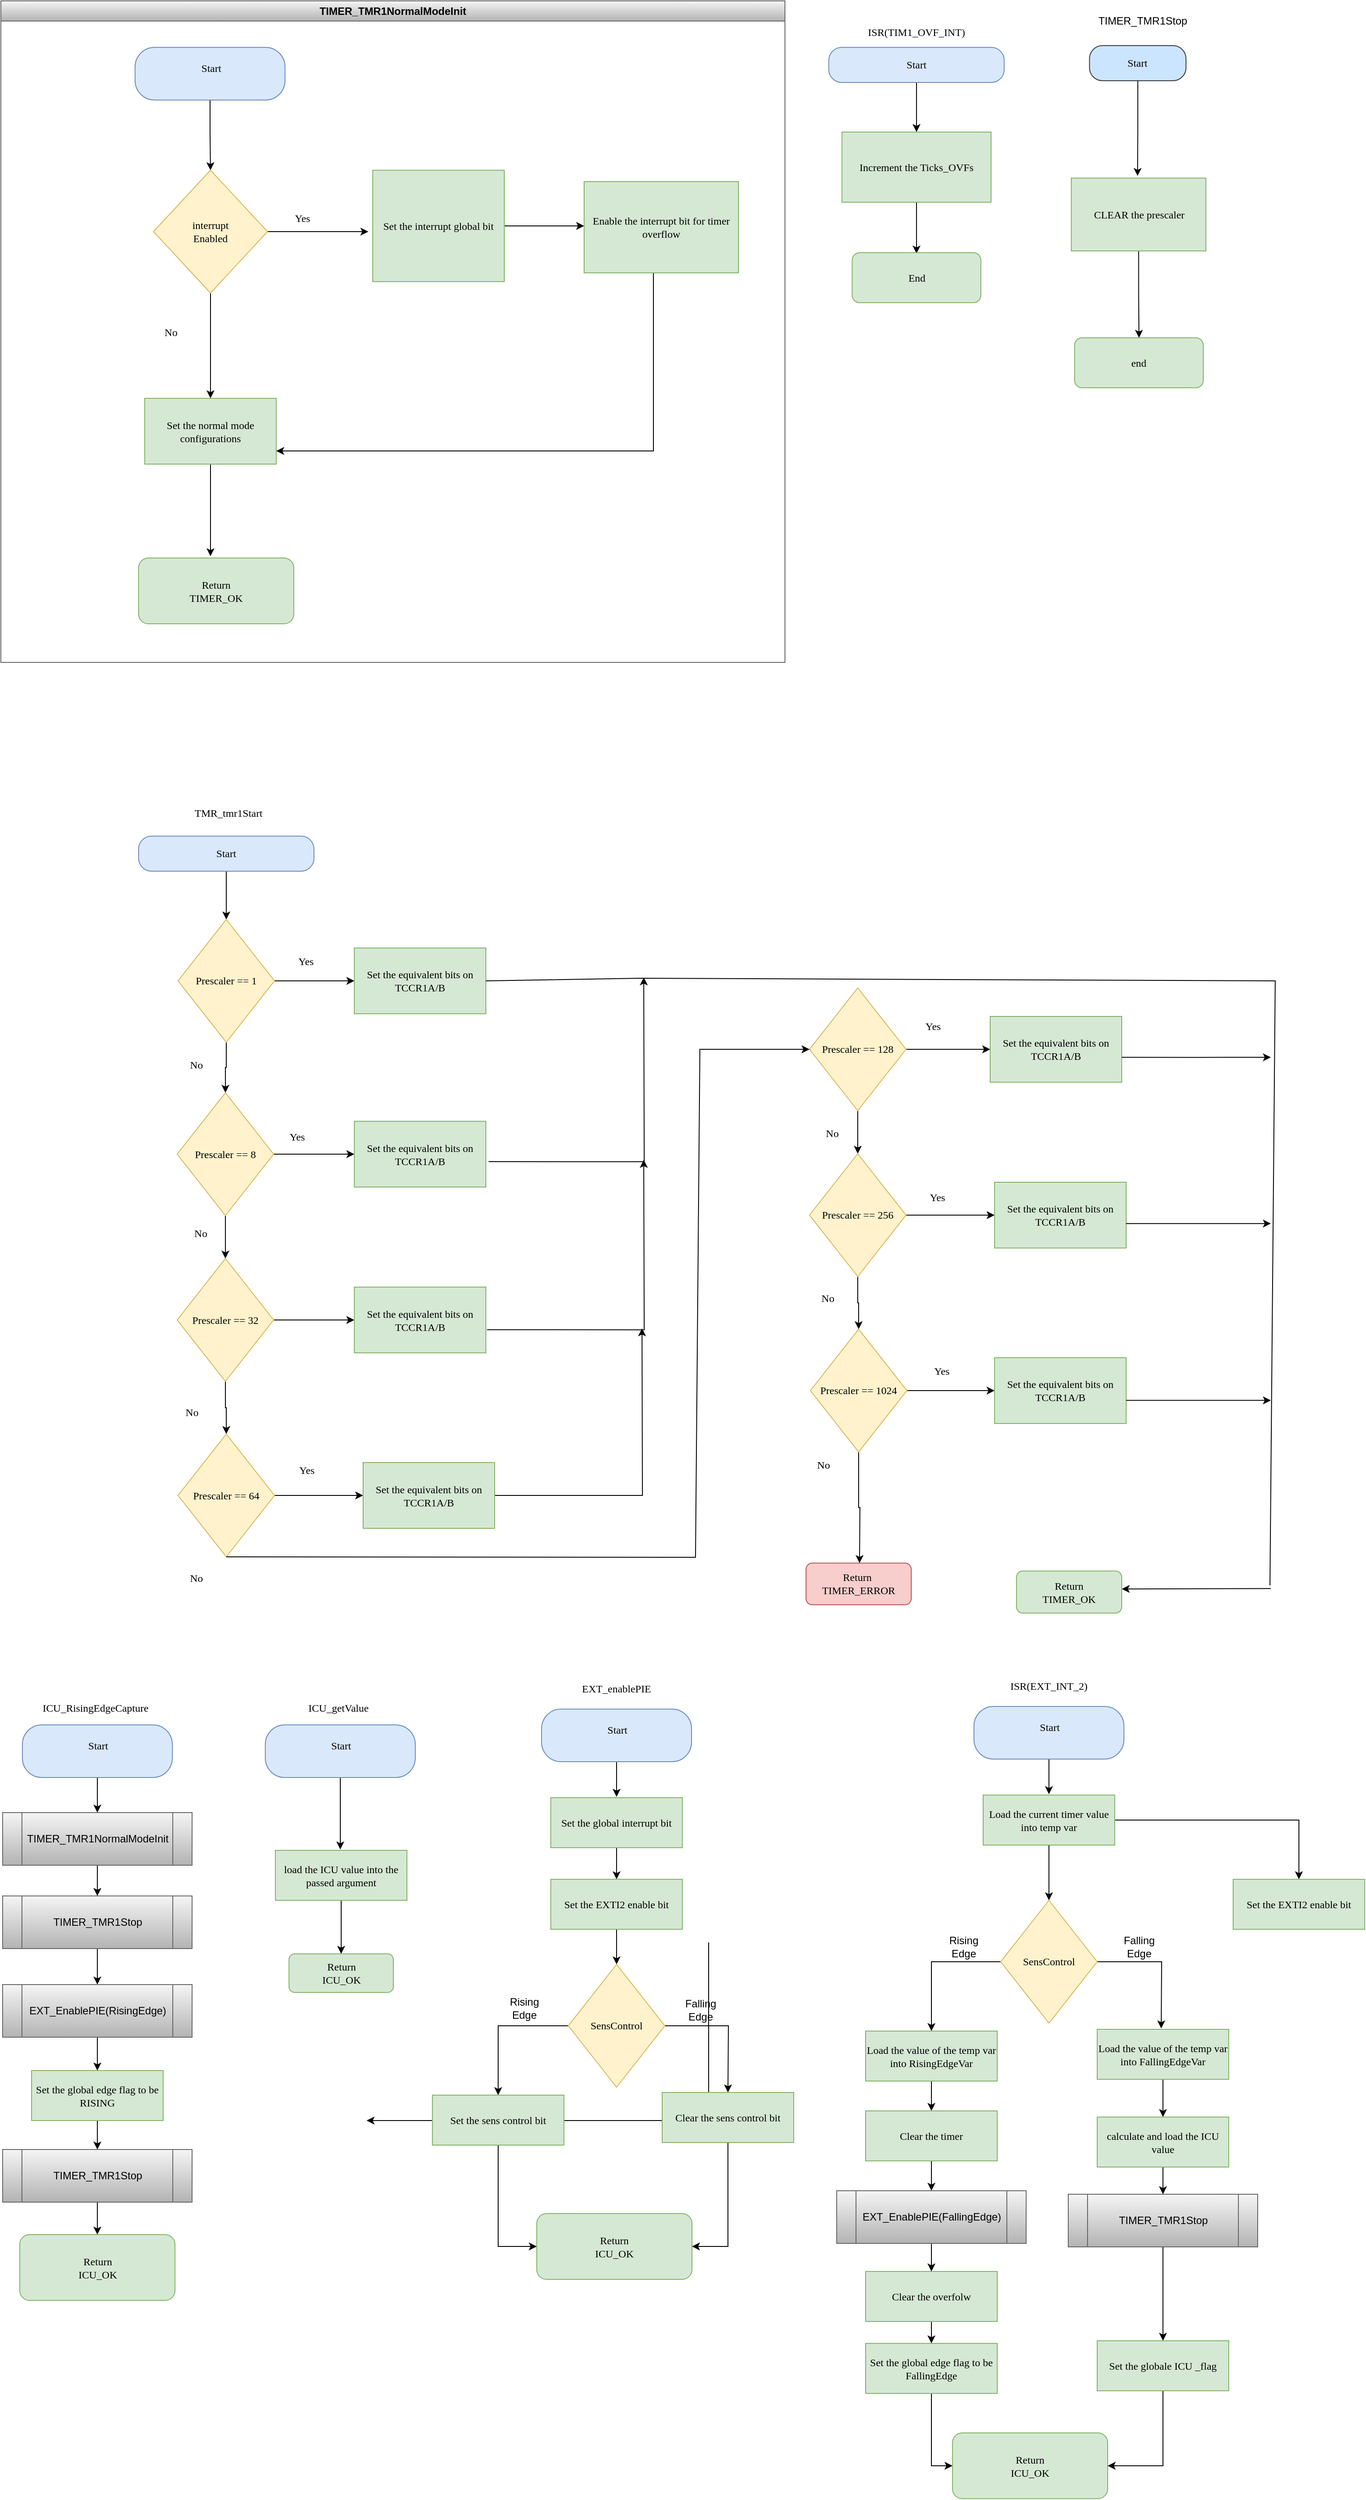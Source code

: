 <mxfile version="21.2.1" type="device">
  <diagram name="Page-1" id="GLb_gwshJ0_nP1No4DrY">
    <mxGraphModel dx="2643" dy="-4445" grid="0" gridSize="10" guides="1" tooltips="1" connect="1" arrows="1" fold="1" page="1" pageScale="1" pageWidth="850" pageHeight="1100" math="0" shadow="0">
      <root>
        <mxCell id="0" />
        <mxCell id="1" parent="0" />
        <mxCell id="yWv6oROBVAuWYho2UYFf-6" value="" style="edgeStyle=orthogonalEdgeStyle;rounded=0;orthogonalLoop=1;jettySize=auto;html=1;" edge="1" parent="1" source="yWv6oROBVAuWYho2UYFf-7" target="yWv6oROBVAuWYho2UYFf-10">
          <mxGeometry relative="1" as="geometry" />
        </mxCell>
        <mxCell id="yWv6oROBVAuWYho2UYFf-7" value="Start" style="rounded=1;whiteSpace=wrap;html=1;arcSize=37;fillColor=#dae8fc;strokeColor=#6c8ebf;fontFamily=Calibri;fontSize=12;" vertex="1" parent="1">
          <mxGeometry x="149" y="5600" width="200" height="40" as="geometry" />
        </mxCell>
        <mxCell id="yWv6oROBVAuWYho2UYFf-9" value="" style="edgeStyle=orthogonalEdgeStyle;rounded=0;orthogonalLoop=1;jettySize=auto;html=1;fontFamily=Calibri;fontSize=12;" edge="1" parent="1" source="yWv6oROBVAuWYho2UYFf-10">
          <mxGeometry relative="1" as="geometry">
            <mxPoint x="249" y="5835" as="targetPoint" />
          </mxGeometry>
        </mxCell>
        <mxCell id="yWv6oROBVAuWYho2UYFf-10" value="&lt;font style=&quot;font-size: 12px;&quot;&gt;Increment the Ticks_OVFs&lt;/font&gt;" style="rounded=0;whiteSpace=wrap;html=1;fillColor=#d5e8d4;strokeColor=#82b366;fontFamily=Calibri;fontSize=12;" vertex="1" parent="1">
          <mxGeometry x="164" y="5696.5" width="170" height="80" as="geometry" />
        </mxCell>
        <mxCell id="yWv6oROBVAuWYho2UYFf-13" value="&lt;span style=&quot;font-size: 12px;&quot;&gt;End&lt;/span&gt;" style="rounded=1;whiteSpace=wrap;html=1;fillColor=#d5e8d4;strokeColor=#82b366;fontFamily=Calibri;fontSize=12;" vertex="1" parent="1">
          <mxGeometry x="175.63" y="5834" width="146.75" height="57" as="geometry" />
        </mxCell>
        <mxCell id="yWv6oROBVAuWYho2UYFf-18" value="ISR(TIM1_OVF_INT)" style="text;whiteSpace=wrap;html=1;fontFamily=Calibri;fontSize=12;align=center;" vertex="1" parent="1">
          <mxGeometry x="200" y="5569" width="98" height="22" as="geometry" />
        </mxCell>
        <mxCell id="yWv6oROBVAuWYho2UYFf-19" value="" style="edgeStyle=orthogonalEdgeStyle;rounded=0;orthogonalLoop=1;jettySize=auto;html=1;fontFamily=Calibri;fontSize=12;" edge="1" parent="1" source="yWv6oROBVAuWYho2UYFf-20" target="yWv6oROBVAuWYho2UYFf-23">
          <mxGeometry relative="1" as="geometry" />
        </mxCell>
        <mxCell id="yWv6oROBVAuWYho2UYFf-20" value="" style="rounded=1;whiteSpace=wrap;html=1;arcSize=37;fillColor=#dae8fc;strokeColor=#6c8ebf;fontFamily=Calibri;fontSize=12;" vertex="1" parent="1">
          <mxGeometry x="-642" y="5600" width="171" height="60" as="geometry" />
        </mxCell>
        <mxCell id="yWv6oROBVAuWYho2UYFf-21" value="" style="edgeStyle=orthogonalEdgeStyle;rounded=0;orthogonalLoop=1;jettySize=auto;html=1;fontFamily=Calibri;fontSize=12;" edge="1" parent="1" source="yWv6oROBVAuWYho2UYFf-23">
          <mxGeometry relative="1" as="geometry">
            <mxPoint x="-376" y="5810" as="targetPoint" />
          </mxGeometry>
        </mxCell>
        <mxCell id="yWv6oROBVAuWYho2UYFf-22" value="" style="edgeStyle=orthogonalEdgeStyle;rounded=0;orthogonalLoop=1;jettySize=auto;html=1;entryX=0.5;entryY=0;entryDx=0;entryDy=0;fontFamily=Calibri;fontSize=12;" edge="1" parent="1" source="yWv6oROBVAuWYho2UYFf-23" target="yWv6oROBVAuWYho2UYFf-30">
          <mxGeometry relative="1" as="geometry">
            <mxPoint x="-556" y="5960" as="targetPoint" />
          </mxGeometry>
        </mxCell>
        <mxCell id="yWv6oROBVAuWYho2UYFf-23" value="&lt;font style=&quot;font-size: 12px;&quot;&gt;interrupt&lt;br style=&quot;font-size: 12px;&quot;&gt;Enabled&lt;/font&gt;" style="rhombus;whiteSpace=wrap;html=1;fillColor=#fff2cc;strokeColor=#d6b656;fontFamily=Calibri;fontSize=12;" vertex="1" parent="1">
          <mxGeometry x="-621" y="5740" width="130" height="140" as="geometry" />
        </mxCell>
        <mxCell id="yWv6oROBVAuWYho2UYFf-24" value="&lt;font style=&quot;font-size: 12px;&quot;&gt;&amp;nbsp; &amp;nbsp;Start&lt;span style=&quot;white-space: pre; font-size: 12px;&quot;&gt; &lt;/span&gt;&lt;/font&gt;" style="text;whiteSpace=wrap;html=1;align=center;fontFamily=Calibri;fontSize=12;" vertex="1" parent="1">
          <mxGeometry x="-621" y="5610" width="126" height="40" as="geometry" />
        </mxCell>
        <mxCell id="yWv6oROBVAuWYho2UYFf-25" value="&lt;font style=&quot;font-size: 12px;&quot;&gt;No&lt;/font&gt;" style="text;html=1;strokeColor=none;fillColor=none;align=center;verticalAlign=middle;whiteSpace=wrap;rounded=0;fontFamily=Calibri;fontSize=12;" vertex="1" parent="1">
          <mxGeometry x="-631" y="5910" width="60" height="30" as="geometry" />
        </mxCell>
        <mxCell id="yWv6oROBVAuWYho2UYFf-26" value="&lt;font style=&quot;font-size: 12px;&quot;&gt;Yes&lt;br style=&quot;font-size: 12px;&quot;&gt;&lt;/font&gt;" style="text;html=1;strokeColor=none;fillColor=none;align=center;verticalAlign=middle;whiteSpace=wrap;rounded=0;fontFamily=Calibri;fontSize=12;" vertex="1" parent="1">
          <mxGeometry x="-481" y="5780" width="60" height="30" as="geometry" />
        </mxCell>
        <mxCell id="yWv6oROBVAuWYho2UYFf-27" value="" style="edgeStyle=orthogonalEdgeStyle;rounded=0;orthogonalLoop=1;jettySize=auto;html=1;fontFamily=Calibri;fontSize=12;" edge="1" parent="1" source="yWv6oROBVAuWYho2UYFf-28" target="yWv6oROBVAuWYho2UYFf-32">
          <mxGeometry relative="1" as="geometry">
            <Array as="points">
              <mxPoint x="-145" y="5803" />
              <mxPoint x="-145" y="5803" />
            </Array>
          </mxGeometry>
        </mxCell>
        <mxCell id="yWv6oROBVAuWYho2UYFf-28" value="&lt;font style=&quot;font-size: 12px;&quot;&gt;Set the interrupt global bit&lt;/font&gt;" style="rounded=0;whiteSpace=wrap;html=1;fillColor=#d5e8d4;strokeColor=#82b366;fontFamily=Calibri;fontSize=12;" vertex="1" parent="1">
          <mxGeometry x="-371" y="5740" width="150" height="127" as="geometry" />
        </mxCell>
        <mxCell id="yWv6oROBVAuWYho2UYFf-29" value="" style="edgeStyle=orthogonalEdgeStyle;rounded=0;orthogonalLoop=1;jettySize=auto;html=1;fontFamily=Calibri;fontSize=12;" edge="1" parent="1" source="yWv6oROBVAuWYho2UYFf-30">
          <mxGeometry relative="1" as="geometry">
            <mxPoint x="-556" y="6180" as="targetPoint" />
          </mxGeometry>
        </mxCell>
        <mxCell id="yWv6oROBVAuWYho2UYFf-30" value="&lt;font style=&quot;font-size: 12px;&quot;&gt;Set the normal mode configurations&lt;/font&gt;" style="rounded=0;whiteSpace=wrap;html=1;fillColor=#d5e8d4;strokeColor=#82b366;fontFamily=Calibri;fontSize=12;" vertex="1" parent="1">
          <mxGeometry x="-631" y="6000" width="150" height="75" as="geometry" />
        </mxCell>
        <mxCell id="yWv6oROBVAuWYho2UYFf-31" value="" style="edgeStyle=orthogonalEdgeStyle;rounded=0;orthogonalLoop=1;jettySize=auto;html=1;fontFamily=Calibri;fontSize=12;" edge="1" parent="1" source="yWv6oROBVAuWYho2UYFf-32" target="yWv6oROBVAuWYho2UYFf-30">
          <mxGeometry relative="1" as="geometry">
            <mxPoint x="-441" y="6060" as="targetPoint" />
            <Array as="points">
              <mxPoint x="-51" y="6060" />
            </Array>
          </mxGeometry>
        </mxCell>
        <mxCell id="yWv6oROBVAuWYho2UYFf-32" value="&lt;font style=&quot;font-size: 12px;&quot;&gt;Enable the interrupt bit for timer overflow&lt;/font&gt;" style="whiteSpace=wrap;html=1;fillColor=#d5e8d4;strokeColor=#82b366;rounded=0;fontFamily=Calibri;fontSize=12;" vertex="1" parent="1">
          <mxGeometry x="-130" y="5753" width="176" height="104" as="geometry" />
        </mxCell>
        <mxCell id="yWv6oROBVAuWYho2UYFf-33" value="&lt;font style=&quot;font-size: 12px;&quot;&gt;Return &lt;br style=&quot;font-size: 12px;&quot;&gt;TIMER_OK&lt;/font&gt;" style="rounded=1;whiteSpace=wrap;html=1;fillColor=#d5e8d4;strokeColor=#82b366;fontFamily=Calibri;fontSize=12;" vertex="1" parent="1">
          <mxGeometry x="-638" y="6182" width="177" height="75" as="geometry" />
        </mxCell>
        <mxCell id="yWv6oROBVAuWYho2UYFf-64" value="" style="edgeStyle=orthogonalEdgeStyle;rounded=0;orthogonalLoop=1;jettySize=auto;html=1;fontFamily=Calibri;fontSize=12;" edge="1" parent="1" source="yWv6oROBVAuWYho2UYFf-65" target="yWv6oROBVAuWYho2UYFf-68">
          <mxGeometry relative="1" as="geometry" />
        </mxCell>
        <mxCell id="yWv6oROBVAuWYho2UYFf-65" value="Start" style="rounded=1;whiteSpace=wrap;html=1;arcSize=37;fillColor=#dae8fc;strokeColor=#6c8ebf;fontFamily=Calibri;fontSize=12;" vertex="1" parent="1">
          <mxGeometry x="-638" y="6499" width="200" height="40" as="geometry" />
        </mxCell>
        <mxCell id="yWv6oROBVAuWYho2UYFf-66" value="" style="edgeStyle=orthogonalEdgeStyle;rounded=0;orthogonalLoop=1;jettySize=auto;html=1;fontFamily=Calibri;fontSize=12;" edge="1" parent="1" source="yWv6oROBVAuWYho2UYFf-68" target="yWv6oROBVAuWYho2UYFf-72">
          <mxGeometry relative="1" as="geometry" />
        </mxCell>
        <mxCell id="yWv6oROBVAuWYho2UYFf-67" value="" style="edgeStyle=orthogonalEdgeStyle;rounded=0;orthogonalLoop=1;jettySize=auto;html=1;fontFamily=Calibri;fontSize=12;" edge="1" parent="1" source="yWv6oROBVAuWYho2UYFf-68" target="yWv6oROBVAuWYho2UYFf-95">
          <mxGeometry relative="1" as="geometry" />
        </mxCell>
        <mxCell id="yWv6oROBVAuWYho2UYFf-68" value="&lt;span style=&quot;font-size: 12px;&quot;&gt;Prescaler == 1&lt;/span&gt;" style="rhombus;whiteSpace=wrap;html=1;fillColor=#fff2cc;strokeColor=#d6b656;fontFamily=Calibri;fontSize=12;" vertex="1" parent="1">
          <mxGeometry x="-593" y="6594" width="110" height="140" as="geometry" />
        </mxCell>
        <mxCell id="yWv6oROBVAuWYho2UYFf-69" value="&lt;font style=&quot;font-size: 12px;&quot;&gt;TMR_tmr1Start&lt;/font&gt;" style="text;whiteSpace=wrap;html=1;fontFamily=Calibri;fontSize=12;" vertex="1" parent="1">
          <mxGeometry x="-576" y="6459" width="172" height="40" as="geometry" />
        </mxCell>
        <mxCell id="yWv6oROBVAuWYho2UYFf-70" value="" style="edgeStyle=orthogonalEdgeStyle;rounded=0;orthogonalLoop=1;jettySize=auto;html=1;fontFamily=Calibri;fontSize=12;" edge="1" parent="1" source="yWv6oROBVAuWYho2UYFf-72" target="yWv6oROBVAuWYho2UYFf-75">
          <mxGeometry relative="1" as="geometry" />
        </mxCell>
        <mxCell id="yWv6oROBVAuWYho2UYFf-71" value="" style="edgeStyle=orthogonalEdgeStyle;rounded=0;orthogonalLoop=1;jettySize=auto;html=1;fontFamily=Calibri;fontSize=12;" edge="1" parent="1" source="yWv6oROBVAuWYho2UYFf-72" target="yWv6oROBVAuWYho2UYFf-102">
          <mxGeometry relative="1" as="geometry" />
        </mxCell>
        <mxCell id="yWv6oROBVAuWYho2UYFf-72" value="&lt;span style=&quot;font-size: 12px;&quot;&gt;Prescaler == 8&lt;/span&gt;" style="rhombus;whiteSpace=wrap;html=1;fillColor=#fff2cc;strokeColor=#d6b656;fontFamily=Calibri;fontSize=12;" vertex="1" parent="1">
          <mxGeometry x="-594" y="6791.5" width="110" height="140" as="geometry" />
        </mxCell>
        <mxCell id="yWv6oROBVAuWYho2UYFf-73" value="" style="edgeStyle=orthogonalEdgeStyle;rounded=0;orthogonalLoop=1;jettySize=auto;html=1;fontFamily=Calibri;fontSize=12;" edge="1" parent="1" source="yWv6oROBVAuWYho2UYFf-75" target="yWv6oROBVAuWYho2UYFf-77">
          <mxGeometry relative="1" as="geometry" />
        </mxCell>
        <mxCell id="yWv6oROBVAuWYho2UYFf-74" value="" style="edgeStyle=orthogonalEdgeStyle;rounded=0;orthogonalLoop=1;jettySize=auto;html=1;fontFamily=Calibri;fontSize=12;" edge="1" parent="1" source="yWv6oROBVAuWYho2UYFf-75" target="yWv6oROBVAuWYho2UYFf-101">
          <mxGeometry relative="1" as="geometry" />
        </mxCell>
        <mxCell id="yWv6oROBVAuWYho2UYFf-75" value="&lt;span style=&quot;font-size: 12px;&quot;&gt;Prescaler == 32&lt;/span&gt;" style="rhombus;whiteSpace=wrap;html=1;fillColor=#fff2cc;strokeColor=#d6b656;fontFamily=Calibri;fontSize=12;" vertex="1" parent="1">
          <mxGeometry x="-594" y="6980.5" width="110" height="140" as="geometry" />
        </mxCell>
        <mxCell id="yWv6oROBVAuWYho2UYFf-76" value="" style="edgeStyle=orthogonalEdgeStyle;rounded=0;orthogonalLoop=1;jettySize=auto;html=1;fontFamily=Calibri;fontSize=12;" edge="1" parent="1" source="yWv6oROBVAuWYho2UYFf-77" target="yWv6oROBVAuWYho2UYFf-100">
          <mxGeometry relative="1" as="geometry" />
        </mxCell>
        <mxCell id="yWv6oROBVAuWYho2UYFf-77" value="&lt;span style=&quot;font-size: 12px;&quot;&gt;Prescaler == 64&lt;/span&gt;" style="rhombus;whiteSpace=wrap;html=1;fillColor=#fff2cc;strokeColor=#d6b656;fontFamily=Calibri;fontSize=12;" vertex="1" parent="1">
          <mxGeometry x="-593" y="7180.5" width="110" height="140" as="geometry" />
        </mxCell>
        <mxCell id="yWv6oROBVAuWYho2UYFf-78" value="" style="edgeStyle=orthogonalEdgeStyle;rounded=0;orthogonalLoop=1;jettySize=auto;html=1;fontFamily=Calibri;fontSize=12;" edge="1" parent="1" source="yWv6oROBVAuWYho2UYFf-80" target="yWv6oROBVAuWYho2UYFf-83">
          <mxGeometry relative="1" as="geometry" />
        </mxCell>
        <mxCell id="yWv6oROBVAuWYho2UYFf-79" value="" style="edgeStyle=orthogonalEdgeStyle;rounded=0;orthogonalLoop=1;jettySize=auto;html=1;fontFamily=Calibri;fontSize=12;" edge="1" parent="1" source="yWv6oROBVAuWYho2UYFf-80" target="yWv6oROBVAuWYho2UYFf-98">
          <mxGeometry relative="1" as="geometry" />
        </mxCell>
        <mxCell id="yWv6oROBVAuWYho2UYFf-80" value="&lt;span style=&quot;font-size: 12px;&quot;&gt;Prescaler == 128&lt;/span&gt;" style="rhombus;whiteSpace=wrap;html=1;fillColor=#fff2cc;strokeColor=#d6b656;fontFamily=Calibri;fontSize=12;" vertex="1" parent="1">
          <mxGeometry x="127" y="6672" width="110" height="140" as="geometry" />
        </mxCell>
        <mxCell id="yWv6oROBVAuWYho2UYFf-81" value="" style="edgeStyle=orthogonalEdgeStyle;rounded=0;orthogonalLoop=1;jettySize=auto;html=1;fontFamily=Calibri;fontSize=12;" edge="1" parent="1" source="yWv6oROBVAuWYho2UYFf-83" target="yWv6oROBVAuWYho2UYFf-86">
          <mxGeometry relative="1" as="geometry" />
        </mxCell>
        <mxCell id="yWv6oROBVAuWYho2UYFf-82" value="" style="edgeStyle=orthogonalEdgeStyle;rounded=0;orthogonalLoop=1;jettySize=auto;html=1;fontFamily=Calibri;fontSize=12;" edge="1" parent="1" source="yWv6oROBVAuWYho2UYFf-83" target="yWv6oROBVAuWYho2UYFf-97">
          <mxGeometry relative="1" as="geometry" />
        </mxCell>
        <mxCell id="yWv6oROBVAuWYho2UYFf-83" value="&lt;span style=&quot;font-size: 12px;&quot;&gt;Prescaler == 256&lt;/span&gt;" style="rhombus;whiteSpace=wrap;html=1;fillColor=#fff2cc;strokeColor=#d6b656;fontFamily=Calibri;fontSize=12;" vertex="1" parent="1">
          <mxGeometry x="127" y="6861" width="110" height="140" as="geometry" />
        </mxCell>
        <mxCell id="yWv6oROBVAuWYho2UYFf-84" value="" style="edgeStyle=orthogonalEdgeStyle;rounded=0;orthogonalLoop=1;jettySize=auto;html=1;fontFamily=Calibri;fontSize=12;" edge="1" parent="1" source="yWv6oROBVAuWYho2UYFf-86" target="yWv6oROBVAuWYho2UYFf-96">
          <mxGeometry relative="1" as="geometry" />
        </mxCell>
        <mxCell id="yWv6oROBVAuWYho2UYFf-85" value="" style="edgeStyle=orthogonalEdgeStyle;rounded=0;orthogonalLoop=1;jettySize=auto;html=1;fontFamily=Calibri;fontSize=12;" edge="1" parent="1" source="yWv6oROBVAuWYho2UYFf-86">
          <mxGeometry relative="1" as="geometry">
            <mxPoint x="184" y="7327.62" as="targetPoint" />
          </mxGeometry>
        </mxCell>
        <mxCell id="yWv6oROBVAuWYho2UYFf-86" value="&lt;span style=&quot;font-size: 12px;&quot;&gt;Prescaler == 1024&lt;/span&gt;" style="rhombus;whiteSpace=wrap;html=1;fillColor=#fff2cc;strokeColor=#d6b656;fontFamily=Calibri;fontSize=12;" vertex="1" parent="1">
          <mxGeometry x="128" y="7061" width="110" height="140" as="geometry" />
        </mxCell>
        <mxCell id="yWv6oROBVAuWYho2UYFf-87" value="&lt;font style=&quot;font-size: 12px;&quot;&gt;No&lt;/font&gt;" style="text;html=1;strokeColor=none;fillColor=none;align=center;verticalAlign=middle;whiteSpace=wrap;rounded=0;fontFamily=Calibri;fontSize=12;" vertex="1" parent="1">
          <mxGeometry x="-602" y="6745" width="60" height="30" as="geometry" />
        </mxCell>
        <mxCell id="yWv6oROBVAuWYho2UYFf-88" value="&lt;font style=&quot;font-size: 12px;&quot;&gt;Yes&lt;br style=&quot;font-size: 12px;&quot;&gt;&lt;/font&gt;" style="text;html=1;strokeColor=none;fillColor=none;align=center;verticalAlign=middle;whiteSpace=wrap;rounded=0;fontFamily=Calibri;fontSize=12;" vertex="1" parent="1">
          <mxGeometry x="-477" y="6626.5" width="60" height="30" as="geometry" />
        </mxCell>
        <mxCell id="yWv6oROBVAuWYho2UYFf-89" value="&lt;font style=&quot;font-size: 12px;&quot;&gt;No&lt;/font&gt;" style="text;html=1;strokeColor=none;fillColor=none;align=center;verticalAlign=middle;whiteSpace=wrap;rounded=0;fontFamily=Calibri;fontSize=12;" vertex="1" parent="1">
          <mxGeometry x="-597" y="6937" width="60" height="30" as="geometry" />
        </mxCell>
        <mxCell id="yWv6oROBVAuWYho2UYFf-90" value="&lt;font style=&quot;font-size: 12px;&quot;&gt;No&lt;/font&gt;" style="text;html=1;strokeColor=none;fillColor=none;align=center;verticalAlign=middle;whiteSpace=wrap;rounded=0;fontFamily=Calibri;fontSize=12;" vertex="1" parent="1">
          <mxGeometry x="-607" y="7140.5" width="60" height="30" as="geometry" />
        </mxCell>
        <mxCell id="yWv6oROBVAuWYho2UYFf-91" value="&lt;font style=&quot;font-size: 12px;&quot;&gt;No&lt;/font&gt;" style="text;html=1;strokeColor=none;fillColor=none;align=center;verticalAlign=middle;whiteSpace=wrap;rounded=0;fontFamily=Calibri;fontSize=12;" vertex="1" parent="1">
          <mxGeometry x="-602" y="7329.5" width="60" height="30" as="geometry" />
        </mxCell>
        <mxCell id="yWv6oROBVAuWYho2UYFf-92" value="&lt;font style=&quot;font-size: 12px;&quot;&gt;No&lt;/font&gt;" style="text;html=1;strokeColor=none;fillColor=none;align=center;verticalAlign=middle;whiteSpace=wrap;rounded=0;fontFamily=Calibri;fontSize=12;" vertex="1" parent="1">
          <mxGeometry x="123" y="6822.62" width="60" height="30" as="geometry" />
        </mxCell>
        <mxCell id="yWv6oROBVAuWYho2UYFf-93" value="&lt;font style=&quot;font-size: 12px;&quot;&gt;No&lt;/font&gt;" style="text;html=1;strokeColor=none;fillColor=none;align=center;verticalAlign=middle;whiteSpace=wrap;rounded=0;fontFamily=Calibri;fontSize=12;" vertex="1" parent="1">
          <mxGeometry x="118" y="7011.12" width="60" height="30" as="geometry" />
        </mxCell>
        <mxCell id="yWv6oROBVAuWYho2UYFf-94" value="&lt;font style=&quot;font-size: 12px;&quot;&gt;No&lt;/font&gt;" style="text;html=1;strokeColor=none;fillColor=none;align=center;verticalAlign=middle;whiteSpace=wrap;rounded=0;fontFamily=Calibri;fontSize=12;" vertex="1" parent="1">
          <mxGeometry x="113" y="7201" width="60" height="30" as="geometry" />
        </mxCell>
        <mxCell id="yWv6oROBVAuWYho2UYFf-95" value="Set the equivalent bits on TCCR1A/B" style="rounded=0;whiteSpace=wrap;html=1;fillColor=#d5e8d4;strokeColor=#82b366;fontFamily=Calibri;fontSize=12;" vertex="1" parent="1">
          <mxGeometry x="-392" y="6626.5" width="150" height="75" as="geometry" />
        </mxCell>
        <mxCell id="yWv6oROBVAuWYho2UYFf-96" value="Set the equivalent bits on TCCR1A/B" style="rounded=0;whiteSpace=wrap;html=1;fillColor=#d5e8d4;strokeColor=#82b366;fontFamily=Calibri;fontSize=12;" vertex="1" parent="1">
          <mxGeometry x="338" y="7093.5" width="150" height="75" as="geometry" />
        </mxCell>
        <mxCell id="yWv6oROBVAuWYho2UYFf-97" value="Set the equivalent bits on TCCR1A/B" style="rounded=0;whiteSpace=wrap;html=1;fillColor=#d5e8d4;strokeColor=#82b366;fontFamily=Calibri;fontSize=12;" vertex="1" parent="1">
          <mxGeometry x="338" y="6893.5" width="150" height="75" as="geometry" />
        </mxCell>
        <mxCell id="yWv6oROBVAuWYho2UYFf-98" value="Set the equivalent bits on TCCR1A/B" style="rounded=0;whiteSpace=wrap;html=1;fillColor=#d5e8d4;strokeColor=#82b366;fontFamily=Calibri;fontSize=12;" vertex="1" parent="1">
          <mxGeometry x="333" y="6704.5" width="150" height="75" as="geometry" />
        </mxCell>
        <mxCell id="yWv6oROBVAuWYho2UYFf-99" value="" style="edgeStyle=orthogonalEdgeStyle;rounded=0;orthogonalLoop=1;jettySize=auto;html=1;fontFamily=Calibri;fontSize=12;" edge="1" parent="1" source="yWv6oROBVAuWYho2UYFf-100">
          <mxGeometry relative="1" as="geometry">
            <mxPoint x="-64" y="7060" as="targetPoint" />
          </mxGeometry>
        </mxCell>
        <mxCell id="yWv6oROBVAuWYho2UYFf-100" value="Set the equivalent bits on TCCR1A/B" style="rounded=0;whiteSpace=wrap;html=1;fillColor=#d5e8d4;strokeColor=#82b366;fontFamily=Calibri;fontSize=12;" vertex="1" parent="1">
          <mxGeometry x="-382" y="7213" width="150" height="75" as="geometry" />
        </mxCell>
        <mxCell id="yWv6oROBVAuWYho2UYFf-101" value="Set the equivalent bits on TCCR1A/B" style="rounded=0;whiteSpace=wrap;html=1;fillColor=#d5e8d4;strokeColor=#82b366;fontFamily=Calibri;fontSize=12;" vertex="1" parent="1">
          <mxGeometry x="-392" y="7013" width="150" height="75" as="geometry" />
        </mxCell>
        <mxCell id="yWv6oROBVAuWYho2UYFf-102" value="Set the equivalent bits on TCCR1A/B" style="rounded=0;whiteSpace=wrap;html=1;fillColor=#d5e8d4;strokeColor=#82b366;fontFamily=Calibri;fontSize=12;" vertex="1" parent="1">
          <mxGeometry x="-392" y="6824" width="150" height="75" as="geometry" />
        </mxCell>
        <mxCell id="yWv6oROBVAuWYho2UYFf-103" value="" style="endArrow=none;html=1;rounded=0;entryX=1;entryY=0.5;entryDx=0;entryDy=0;fontFamily=Calibri;fontSize=12;" edge="1" parent="1" target="yWv6oROBVAuWYho2UYFf-95">
          <mxGeometry width="50" height="50" relative="1" as="geometry">
            <mxPoint x="652" y="7353" as="sourcePoint" />
            <mxPoint x="-205" y="6804.67" as="targetPoint" />
            <Array as="points">
              <mxPoint x="658" y="6664" />
              <mxPoint x="-67" y="6661" />
            </Array>
          </mxGeometry>
        </mxCell>
        <mxCell id="yWv6oROBVAuWYho2UYFf-104" value="" style="endArrow=classic;html=1;rounded=0;entryX=1;entryY=0.438;entryDx=0;entryDy=0;entryPerimeter=0;fontFamily=Calibri;fontSize=12;" edge="1" parent="1">
          <mxGeometry width="50" height="50" relative="1" as="geometry">
            <mxPoint x="653" y="7356.62" as="sourcePoint" />
            <mxPoint x="483" y="7357.08" as="targetPoint" />
            <Array as="points" />
          </mxGeometry>
        </mxCell>
        <mxCell id="yWv6oROBVAuWYho2UYFf-105" value="" style="edgeStyle=orthogonalEdgeStyle;rounded=0;orthogonalLoop=1;jettySize=auto;html=1;exitX=1.009;exitY=0.649;exitDx=0;exitDy=0;exitPerimeter=0;fontFamily=Calibri;fontSize=12;" edge="1" parent="1" source="yWv6oROBVAuWYho2UYFf-101">
          <mxGeometry relative="1" as="geometry">
            <mxPoint x="-234.5" y="7061.58" as="sourcePoint" />
            <mxPoint x="-62" y="6868" as="targetPoint" />
          </mxGeometry>
        </mxCell>
        <mxCell id="yWv6oROBVAuWYho2UYFf-106" value="" style="edgeStyle=orthogonalEdgeStyle;rounded=0;orthogonalLoop=1;jettySize=auto;html=1;fontFamily=Calibri;fontSize=12;" edge="1" parent="1">
          <mxGeometry relative="1" as="geometry">
            <mxPoint x="488" y="7142.12" as="sourcePoint" />
            <mxPoint x="653" y="7142.12" as="targetPoint" />
          </mxGeometry>
        </mxCell>
        <mxCell id="yWv6oROBVAuWYho2UYFf-107" value="" style="edgeStyle=orthogonalEdgeStyle;rounded=0;orthogonalLoop=1;jettySize=auto;html=1;fontFamily=Calibri;fontSize=12;" edge="1" parent="1">
          <mxGeometry relative="1" as="geometry">
            <mxPoint x="488" y="6940.58" as="sourcePoint" />
            <mxPoint x="653" y="6940.58" as="targetPoint" />
          </mxGeometry>
        </mxCell>
        <mxCell id="yWv6oROBVAuWYho2UYFf-108" value="" style="edgeStyle=orthogonalEdgeStyle;rounded=0;orthogonalLoop=1;jettySize=auto;html=1;exitX=1;exitY=0.622;exitDx=0;exitDy=0;exitPerimeter=0;fontFamily=Calibri;fontSize=12;" edge="1" parent="1" source="yWv6oROBVAuWYho2UYFf-98">
          <mxGeometry relative="1" as="geometry">
            <mxPoint x="488" y="6751.12" as="sourcePoint" />
            <mxPoint x="653" y="6751.12" as="targetPoint" />
          </mxGeometry>
        </mxCell>
        <mxCell id="yWv6oROBVAuWYho2UYFf-109" value="" style="edgeStyle=orthogonalEdgeStyle;rounded=0;orthogonalLoop=1;jettySize=auto;html=1;exitX=1.02;exitY=0.614;exitDx=0;exitDy=0;exitPerimeter=0;fontFamily=Calibri;fontSize=12;" edge="1" parent="1" source="yWv6oROBVAuWYho2UYFf-102">
          <mxGeometry relative="1" as="geometry">
            <mxPoint x="-234.5" y="6871" as="sourcePoint" />
            <mxPoint x="-62" y="6660" as="targetPoint" />
          </mxGeometry>
        </mxCell>
        <mxCell id="yWv6oROBVAuWYho2UYFf-110" value="&lt;font style=&quot;font-size: 12px;&quot;&gt;Yes&lt;br style=&quot;font-size: 12px;&quot;&gt;&lt;/font&gt;" style="text;html=1;strokeColor=none;fillColor=none;align=center;verticalAlign=middle;whiteSpace=wrap;rounded=0;fontFamily=Calibri;fontSize=12;" vertex="1" parent="1">
          <mxGeometry x="238" y="6701.12" width="60" height="30" as="geometry" />
        </mxCell>
        <mxCell id="yWv6oROBVAuWYho2UYFf-111" value="&lt;font style=&quot;font-size: 12px;&quot;&gt;Yes&lt;br style=&quot;font-size: 12px;&quot;&gt;&lt;/font&gt;" style="text;html=1;strokeColor=none;fillColor=none;align=center;verticalAlign=middle;whiteSpace=wrap;rounded=0;fontFamily=Calibri;fontSize=12;" vertex="1" parent="1">
          <mxGeometry x="-476" y="7207" width="60" height="30" as="geometry" />
        </mxCell>
        <mxCell id="yWv6oROBVAuWYho2UYFf-112" value="&lt;font style=&quot;font-size: 12px;&quot;&gt;Yes&lt;br style=&quot;font-size: 12px;&quot;&gt;&lt;/font&gt;" style="text;html=1;strokeColor=none;fillColor=none;align=center;verticalAlign=middle;whiteSpace=wrap;rounded=0;fontFamily=Calibri;fontSize=12;" vertex="1" parent="1">
          <mxGeometry x="-487" y="6827" width="60" height="30" as="geometry" />
        </mxCell>
        <mxCell id="yWv6oROBVAuWYho2UYFf-113" value="&lt;font style=&quot;font-size: 12px;&quot;&gt;Yes&lt;br style=&quot;font-size: 12px;&quot;&gt;&lt;/font&gt;" style="text;html=1;strokeColor=none;fillColor=none;align=center;verticalAlign=middle;whiteSpace=wrap;rounded=0;fontFamily=Calibri;fontSize=12;" vertex="1" parent="1">
          <mxGeometry x="248" y="7093.5" width="60" height="30" as="geometry" />
        </mxCell>
        <mxCell id="yWv6oROBVAuWYho2UYFf-114" value="&lt;font style=&quot;font-size: 12px;&quot;&gt;Yes&lt;br style=&quot;font-size: 12px;&quot;&gt;&lt;/font&gt;" style="text;html=1;strokeColor=none;fillColor=none;align=center;verticalAlign=middle;whiteSpace=wrap;rounded=0;fontFamily=Calibri;fontSize=12;" vertex="1" parent="1">
          <mxGeometry x="243" y="6895.87" width="60" height="30" as="geometry" />
        </mxCell>
        <mxCell id="yWv6oROBVAuWYho2UYFf-115" value="Return &lt;br style=&quot;font-size: 12px;&quot;&gt;TIMER_OK" style="rounded=1;whiteSpace=wrap;html=1;fillColor=#d5e8d4;strokeColor=#82b366;fontFamily=Calibri;fontSize=12;" vertex="1" parent="1">
          <mxGeometry x="363" y="7336.62" width="120" height="48" as="geometry" />
        </mxCell>
        <mxCell id="yWv6oROBVAuWYho2UYFf-116" value="Return&amp;nbsp;&lt;br style=&quot;font-size: 12px;&quot;&gt;TIMER_ERROR" style="rounded=1;whiteSpace=wrap;html=1;fillColor=#f8cecc;strokeColor=#b85450;fontFamily=Calibri;fontSize=12;" vertex="1" parent="1">
          <mxGeometry x="123" y="7327.62" width="120" height="47.5" as="geometry" />
        </mxCell>
        <mxCell id="yWv6oROBVAuWYho2UYFf-117" value="" style="endArrow=classic;html=1;rounded=0;exitX=0.5;exitY=1;exitDx=0;exitDy=0;entryX=0;entryY=0.5;entryDx=0;entryDy=0;" edge="1" parent="1" source="yWv6oROBVAuWYho2UYFf-77" target="yWv6oROBVAuWYho2UYFf-80">
          <mxGeometry width="50" height="50" relative="1" as="geometry">
            <mxPoint x="-240" y="7173" as="sourcePoint" />
            <mxPoint x="61" y="7318" as="targetPoint" />
            <Array as="points">
              <mxPoint x="-3" y="7321" />
              <mxPoint x="2" y="6742" />
            </Array>
          </mxGeometry>
        </mxCell>
        <mxCell id="yWv6oROBVAuWYho2UYFf-118" value="" style="edgeStyle=orthogonalEdgeStyle;rounded=0;orthogonalLoop=1;jettySize=auto;html=1;fontFamily=Calibri;fontSize=12;" edge="1" parent="1" source="yWv6oROBVAuWYho2UYFf-119">
          <mxGeometry relative="1" as="geometry">
            <mxPoint x="501.05" y="5746.545" as="targetPoint" />
          </mxGeometry>
        </mxCell>
        <mxCell id="yWv6oROBVAuWYho2UYFf-119" value="&lt;font style=&quot;font-size: 12px;&quot;&gt;Start&lt;/font&gt;" style="rounded=1;whiteSpace=wrap;html=1;arcSize=37;fillColor=#cce5ff;strokeColor=#36393d;fontFamily=Calibri;fontSize=12;" vertex="1" parent="1">
          <mxGeometry x="446.25" y="5598" width="110" height="40" as="geometry" />
        </mxCell>
        <mxCell id="yWv6oROBVAuWYho2UYFf-120" value="&lt;span style=&quot;font-size: 12px;&quot;&gt;end&lt;/span&gt;" style="rounded=1;whiteSpace=wrap;html=1;fillColor=#d5e8d4;strokeColor=#82b366;fontFamily=Calibri;fontSize=12;" vertex="1" parent="1">
          <mxGeometry x="429.25" y="5931" width="146.75" height="57" as="geometry" />
        </mxCell>
        <mxCell id="yWv6oROBVAuWYho2UYFf-121" value="" style="edgeStyle=orthogonalEdgeStyle;rounded=0;orthogonalLoop=1;jettySize=auto;html=1;fontFamily=Calibri;fontSize=12;" edge="1" parent="1" source="yWv6oROBVAuWYho2UYFf-122" target="yWv6oROBVAuWYho2UYFf-120">
          <mxGeometry relative="1" as="geometry" />
        </mxCell>
        <mxCell id="yWv6oROBVAuWYho2UYFf-122" value="&lt;font style=&quot;font-size: 12px;&quot;&gt;CLEAR the prescaler&lt;/font&gt;" style="rounded=0;whiteSpace=wrap;html=1;fillColor=#d5e8d4;strokeColor=#82b366;fontFamily=Calibri;fontSize=12;" vertex="1" parent="1">
          <mxGeometry x="425.5" y="5749" width="153.5" height="83" as="geometry" />
        </mxCell>
        <mxCell id="yWv6oROBVAuWYho2UYFf-123" value="TIMER_TMR1Stop" style="text;html=1;strokeColor=none;fillColor=none;align=center;verticalAlign=middle;whiteSpace=wrap;rounded=0;" vertex="1" parent="1">
          <mxGeometry x="476.5" y="5555" width="60" height="30" as="geometry" />
        </mxCell>
        <mxCell id="yWv6oROBVAuWYho2UYFf-124" value="ICU_RisingEdgeCapture" style="text;whiteSpace=wrap;html=1;fontFamily=Calibri;fontSize=12;align=center;" vertex="1" parent="1">
          <mxGeometry x="-736.5" y="7479" width="98" height="22" as="geometry" />
        </mxCell>
        <mxCell id="yWv6oROBVAuWYho2UYFf-125" value="" style="edgeStyle=orthogonalEdgeStyle;rounded=0;orthogonalLoop=1;jettySize=auto;html=1;fontFamily=Calibri;fontSize=12;entryX=0.5;entryY=0;entryDx=0;entryDy=0;" edge="1" parent="1" source="yWv6oROBVAuWYho2UYFf-126" target="yWv6oROBVAuWYho2UYFf-141">
          <mxGeometry relative="1" as="geometry">
            <mxPoint x="-642.952" y="7652.051" as="targetPoint" />
          </mxGeometry>
        </mxCell>
        <mxCell id="yWv6oROBVAuWYho2UYFf-126" value="" style="rounded=1;whiteSpace=wrap;html=1;arcSize=37;fillColor=#dae8fc;strokeColor=#6c8ebf;fontFamily=Calibri;fontSize=12;" vertex="1" parent="1">
          <mxGeometry x="-770.5" y="7512" width="171" height="60" as="geometry" />
        </mxCell>
        <mxCell id="yWv6oROBVAuWYho2UYFf-130" value="&lt;font style=&quot;font-size: 12px;&quot;&gt;&amp;nbsp; &amp;nbsp;Start&lt;span style=&quot;white-space: pre; font-size: 12px;&quot;&gt; &lt;/span&gt;&lt;/font&gt;" style="text;whiteSpace=wrap;html=1;align=center;fontFamily=Calibri;fontSize=12;" vertex="1" parent="1">
          <mxGeometry x="-750.5" y="7522" width="126" height="40" as="geometry" />
        </mxCell>
        <mxCell id="yWv6oROBVAuWYho2UYFf-148" value="" style="edgeStyle=orthogonalEdgeStyle;rounded=0;orthogonalLoop=1;jettySize=auto;html=1;" edge="1" parent="1" source="yWv6oROBVAuWYho2UYFf-134" target="yWv6oROBVAuWYho2UYFf-147">
          <mxGeometry relative="1" as="geometry" />
        </mxCell>
        <mxCell id="yWv6oROBVAuWYho2UYFf-134" value="&lt;font style=&quot;font-size: 12px;&quot;&gt;Set the global edge flag to be RISING&lt;/font&gt;" style="rounded=0;whiteSpace=wrap;html=1;fillColor=#d5e8d4;strokeColor=#82b366;fontFamily=Calibri;fontSize=12;" vertex="1" parent="1">
          <mxGeometry x="-760" y="7906" width="150" height="57" as="geometry" />
        </mxCell>
        <mxCell id="yWv6oROBVAuWYho2UYFf-137" value="" style="edgeStyle=orthogonalEdgeStyle;rounded=0;orthogonalLoop=1;jettySize=auto;html=1;fontFamily=Calibri;fontSize=12;" edge="1" parent="1" target="yWv6oROBVAuWYho2UYFf-136">
          <mxGeometry relative="1" as="geometry">
            <mxPoint x="-378" y="7963" as="targetPoint" />
            <Array as="points">
              <mxPoint x="12" y="7963" />
            </Array>
            <mxPoint x="12" y="7760" as="sourcePoint" />
          </mxGeometry>
        </mxCell>
        <mxCell id="yWv6oROBVAuWYho2UYFf-140" value="TIMER_TMR1NormalModeInit" style="swimlane;whiteSpace=wrap;html=1;fillColor=#f5f5f5;gradientColor=#b3b3b3;strokeColor=#666666;" vertex="1" parent="1">
          <mxGeometry x="-795" y="5547" width="894" height="754" as="geometry" />
        </mxCell>
        <mxCell id="yWv6oROBVAuWYho2UYFf-143" value="" style="edgeStyle=orthogonalEdgeStyle;rounded=0;orthogonalLoop=1;jettySize=auto;html=1;" edge="1" parent="1" source="yWv6oROBVAuWYho2UYFf-141" target="yWv6oROBVAuWYho2UYFf-142">
          <mxGeometry relative="1" as="geometry" />
        </mxCell>
        <mxCell id="yWv6oROBVAuWYho2UYFf-141" value="TIMER_TMR1NormalModeInit" style="shape=process;whiteSpace=wrap;html=1;backgroundOutline=1;fillColor=#f5f5f5;gradientColor=#b3b3b3;strokeColor=#666666;" vertex="1" parent="1">
          <mxGeometry x="-793" y="7612" width="216" height="60" as="geometry" />
        </mxCell>
        <mxCell id="yWv6oROBVAuWYho2UYFf-145" value="" style="edgeStyle=orthogonalEdgeStyle;rounded=0;orthogonalLoop=1;jettySize=auto;html=1;" edge="1" parent="1" source="yWv6oROBVAuWYho2UYFf-142" target="yWv6oROBVAuWYho2UYFf-144">
          <mxGeometry relative="1" as="geometry" />
        </mxCell>
        <mxCell id="yWv6oROBVAuWYho2UYFf-142" value="TIMER_TMR1Stop" style="shape=process;whiteSpace=wrap;html=1;backgroundOutline=1;fillColor=#f5f5f5;gradientColor=#b3b3b3;strokeColor=#666666;" vertex="1" parent="1">
          <mxGeometry x="-793" y="7707" width="216" height="60" as="geometry" />
        </mxCell>
        <mxCell id="yWv6oROBVAuWYho2UYFf-146" value="" style="edgeStyle=orthogonalEdgeStyle;rounded=0;orthogonalLoop=1;jettySize=auto;html=1;" edge="1" parent="1" source="yWv6oROBVAuWYho2UYFf-144" target="yWv6oROBVAuWYho2UYFf-134">
          <mxGeometry relative="1" as="geometry" />
        </mxCell>
        <mxCell id="yWv6oROBVAuWYho2UYFf-144" value="EXT_EnablePIE(RisingEdge)" style="shape=process;whiteSpace=wrap;html=1;backgroundOutline=1;fillColor=#f5f5f5;gradientColor=#b3b3b3;strokeColor=#666666;" vertex="1" parent="1">
          <mxGeometry x="-793" y="7808" width="216" height="60" as="geometry" />
        </mxCell>
        <mxCell id="yWv6oROBVAuWYho2UYFf-150" value="" style="edgeStyle=orthogonalEdgeStyle;rounded=0;orthogonalLoop=1;jettySize=auto;html=1;" edge="1" parent="1" source="yWv6oROBVAuWYho2UYFf-147" target="yWv6oROBVAuWYho2UYFf-149">
          <mxGeometry relative="1" as="geometry" />
        </mxCell>
        <mxCell id="yWv6oROBVAuWYho2UYFf-147" value="TIMER_TMR1Stop" style="shape=process;whiteSpace=wrap;html=1;backgroundOutline=1;fillColor=#f5f5f5;gradientColor=#b3b3b3;strokeColor=#666666;" vertex="1" parent="1">
          <mxGeometry x="-793" y="7996" width="216" height="60" as="geometry" />
        </mxCell>
        <mxCell id="yWv6oROBVAuWYho2UYFf-149" value="&lt;font style=&quot;font-size: 12px;&quot;&gt;Return &lt;br style=&quot;font-size: 12px;&quot;&gt;ICU_OK&lt;/font&gt;" style="rounded=1;whiteSpace=wrap;html=1;fillColor=#d5e8d4;strokeColor=#82b366;fontFamily=Calibri;fontSize=12;" vertex="1" parent="1">
          <mxGeometry x="-773.5" y="8093" width="177" height="75" as="geometry" />
        </mxCell>
        <mxCell id="yWv6oROBVAuWYho2UYFf-151" value="ICU_getValue" style="text;whiteSpace=wrap;html=1;fontFamily=Calibri;fontSize=12;align=center;" vertex="1" parent="1">
          <mxGeometry x="-459.5" y="7479" width="98" height="22" as="geometry" />
        </mxCell>
        <mxCell id="yWv6oROBVAuWYho2UYFf-152" value="" style="edgeStyle=orthogonalEdgeStyle;rounded=0;orthogonalLoop=1;jettySize=auto;html=1;fontFamily=Calibri;fontSize=12;" edge="1" parent="1" source="yWv6oROBVAuWYho2UYFf-153">
          <mxGeometry relative="1" as="geometry">
            <mxPoint x="-408" y="7654" as="targetPoint" />
          </mxGeometry>
        </mxCell>
        <mxCell id="yWv6oROBVAuWYho2UYFf-153" value="" style="rounded=1;whiteSpace=wrap;html=1;arcSize=37;fillColor=#dae8fc;strokeColor=#6c8ebf;fontFamily=Calibri;fontSize=12;" vertex="1" parent="1">
          <mxGeometry x="-493.5" y="7512" width="171" height="60" as="geometry" />
        </mxCell>
        <mxCell id="yWv6oROBVAuWYho2UYFf-154" value="&lt;font style=&quot;font-size: 12px;&quot;&gt;&amp;nbsp; &amp;nbsp;Start&lt;span style=&quot;white-space: pre; font-size: 12px;&quot;&gt; &lt;/span&gt;&lt;/font&gt;" style="text;whiteSpace=wrap;html=1;align=center;fontFamily=Calibri;fontSize=12;" vertex="1" parent="1">
          <mxGeometry x="-473.5" y="7522" width="126" height="40" as="geometry" />
        </mxCell>
        <mxCell id="yWv6oROBVAuWYho2UYFf-166" value="" style="edgeStyle=orthogonalEdgeStyle;rounded=0;orthogonalLoop=1;jettySize=auto;html=1;" edge="1" parent="1" source="yWv6oROBVAuWYho2UYFf-156" target="yWv6oROBVAuWYho2UYFf-165">
          <mxGeometry relative="1" as="geometry" />
        </mxCell>
        <mxCell id="yWv6oROBVAuWYho2UYFf-156" value="&lt;font style=&quot;font-size: 12px;&quot;&gt;load the ICU value into the passed argument&lt;/font&gt;" style="rounded=0;whiteSpace=wrap;html=1;fillColor=#d5e8d4;strokeColor=#82b366;fontFamily=Calibri;fontSize=12;" vertex="1" parent="1">
          <mxGeometry x="-482" y="7655" width="150" height="57" as="geometry" />
        </mxCell>
        <mxCell id="yWv6oROBVAuWYho2UYFf-165" value="&lt;font style=&quot;font-size: 12px;&quot;&gt;Return &lt;br style=&quot;font-size: 12px;&quot;&gt;ICU_OK&lt;/font&gt;" style="rounded=1;whiteSpace=wrap;html=1;fillColor=#d5e8d4;strokeColor=#82b366;fontFamily=Calibri;fontSize=12;" vertex="1" parent="1">
          <mxGeometry x="-466.5" y="7773" width="119" height="44" as="geometry" />
        </mxCell>
        <mxCell id="yWv6oROBVAuWYho2UYFf-167" value="" style="edgeStyle=orthogonalEdgeStyle;rounded=0;orthogonalLoop=1;jettySize=auto;html=1;fontFamily=Calibri;fontSize=12;entryX=0.5;entryY=0;entryDx=0;entryDy=0;" edge="1" parent="1" source="yWv6oROBVAuWYho2UYFf-168">
          <mxGeometry relative="1" as="geometry">
            <mxPoint x="-93" y="7594" as="targetPoint" />
          </mxGeometry>
        </mxCell>
        <mxCell id="yWv6oROBVAuWYho2UYFf-168" value="" style="rounded=1;whiteSpace=wrap;html=1;arcSize=37;fillColor=#dae8fc;strokeColor=#6c8ebf;fontFamily=Calibri;fontSize=12;" vertex="1" parent="1">
          <mxGeometry x="-178.5" y="7494" width="171" height="60" as="geometry" />
        </mxCell>
        <mxCell id="yWv6oROBVAuWYho2UYFf-169" value="&lt;font style=&quot;font-size: 12px;&quot;&gt;&amp;nbsp; &amp;nbsp;Start&lt;span style=&quot;white-space: pre; font-size: 12px;&quot;&gt; &lt;/span&gt;&lt;/font&gt;" style="text;whiteSpace=wrap;html=1;align=center;fontFamily=Calibri;fontSize=12;" vertex="1" parent="1">
          <mxGeometry x="-158.5" y="7504" width="126" height="40" as="geometry" />
        </mxCell>
        <mxCell id="yWv6oROBVAuWYho2UYFf-185" value="" style="edgeStyle=orthogonalEdgeStyle;rounded=0;orthogonalLoop=1;jettySize=auto;html=1;" edge="1" parent="1" source="yWv6oROBVAuWYho2UYFf-171" target="yWv6oROBVAuWYho2UYFf-184">
          <mxGeometry relative="1" as="geometry" />
        </mxCell>
        <mxCell id="yWv6oROBVAuWYho2UYFf-171" value="&lt;font style=&quot;font-size: 12px;&quot;&gt;Set the global interrupt bit&lt;/font&gt;" style="rounded=0;whiteSpace=wrap;html=1;fillColor=#d5e8d4;strokeColor=#82b366;fontFamily=Calibri;fontSize=12;" vertex="1" parent="1">
          <mxGeometry x="-168" y="7595" width="150" height="57" as="geometry" />
        </mxCell>
        <mxCell id="yWv6oROBVAuWYho2UYFf-180" value="&lt;font style=&quot;font-size: 12px;&quot;&gt;Return &lt;br style=&quot;font-size: 12px;&quot;&gt;ICU_OK&lt;/font&gt;" style="rounded=1;whiteSpace=wrap;html=1;fillColor=#d5e8d4;strokeColor=#82b366;fontFamily=Calibri;fontSize=12;" vertex="1" parent="1">
          <mxGeometry x="-184" y="8069" width="177" height="75" as="geometry" />
        </mxCell>
        <mxCell id="yWv6oROBVAuWYho2UYFf-181" value="EXT_enablePIE" style="text;whiteSpace=wrap;html=1;fontFamily=Calibri;fontSize=12;align=center;" vertex="1" parent="1">
          <mxGeometry x="-142" y="7457" width="98" height="22" as="geometry" />
        </mxCell>
        <mxCell id="yWv6oROBVAuWYho2UYFf-187" value="" style="edgeStyle=orthogonalEdgeStyle;rounded=0;orthogonalLoop=1;jettySize=auto;html=1;" edge="1" parent="1" source="yWv6oROBVAuWYho2UYFf-184" target="yWv6oROBVAuWYho2UYFf-186">
          <mxGeometry relative="1" as="geometry" />
        </mxCell>
        <mxCell id="yWv6oROBVAuWYho2UYFf-184" value="&lt;font style=&quot;font-size: 12px;&quot;&gt;Set the EXTI2 enable bit&lt;/font&gt;" style="rounded=0;whiteSpace=wrap;html=1;fillColor=#d5e8d4;strokeColor=#82b366;fontFamily=Calibri;fontSize=12;" vertex="1" parent="1">
          <mxGeometry x="-168" y="7688" width="150" height="57" as="geometry" />
        </mxCell>
        <mxCell id="yWv6oROBVAuWYho2UYFf-189" value="" style="edgeStyle=orthogonalEdgeStyle;rounded=0;orthogonalLoop=1;jettySize=auto;html=1;" edge="1" parent="1" source="yWv6oROBVAuWYho2UYFf-186">
          <mxGeometry relative="1" as="geometry">
            <mxPoint x="34" y="7931" as="targetPoint" />
          </mxGeometry>
        </mxCell>
        <mxCell id="yWv6oROBVAuWYho2UYFf-191" value="" style="edgeStyle=orthogonalEdgeStyle;rounded=0;orthogonalLoop=1;jettySize=auto;html=1;" edge="1" parent="1" source="yWv6oROBVAuWYho2UYFf-186" target="yWv6oROBVAuWYho2UYFf-192">
          <mxGeometry relative="1" as="geometry">
            <mxPoint x="-223" y="7855" as="targetPoint" />
          </mxGeometry>
        </mxCell>
        <mxCell id="yWv6oROBVAuWYho2UYFf-186" value="&lt;span style=&quot;font-size: 12px;&quot;&gt;SensControl&lt;/span&gt;" style="rhombus;whiteSpace=wrap;html=1;fillColor=#fff2cc;strokeColor=#d6b656;fontFamily=Calibri;fontSize=12;" vertex="1" parent="1">
          <mxGeometry x="-148" y="7785" width="110" height="140" as="geometry" />
        </mxCell>
        <mxCell id="yWv6oROBVAuWYho2UYFf-197" value="" style="edgeStyle=orthogonalEdgeStyle;rounded=0;orthogonalLoop=1;jettySize=auto;html=1;entryX=0;entryY=0.5;entryDx=0;entryDy=0;" edge="1" parent="1" source="yWv6oROBVAuWYho2UYFf-192" target="yWv6oROBVAuWYho2UYFf-180">
          <mxGeometry relative="1" as="geometry">
            <mxPoint x="-228" y="8069.5" as="targetPoint" />
          </mxGeometry>
        </mxCell>
        <mxCell id="yWv6oROBVAuWYho2UYFf-192" value="&lt;font style=&quot;font-size: 12px;&quot;&gt;Set the sens control bit&lt;/font&gt;" style="rounded=0;whiteSpace=wrap;html=1;fillColor=#d5e8d4;strokeColor=#82b366;fontFamily=Calibri;fontSize=12;" vertex="1" parent="1">
          <mxGeometry x="-303" y="7934" width="150" height="57" as="geometry" />
        </mxCell>
        <mxCell id="yWv6oROBVAuWYho2UYFf-194" value="" style="edgeStyle=orthogonalEdgeStyle;rounded=0;orthogonalLoop=1;jettySize=auto;html=1;entryX=1;entryY=0.5;entryDx=0;entryDy=0;" edge="1" parent="1" source="yWv6oROBVAuWYho2UYFf-193" target="yWv6oROBVAuWYho2UYFf-180">
          <mxGeometry relative="1" as="geometry" />
        </mxCell>
        <mxCell id="yWv6oROBVAuWYho2UYFf-193" value="Clear the sens control bit" style="rounded=0;whiteSpace=wrap;html=1;fillColor=#d5e8d4;strokeColor=#82b366;fontFamily=Calibri;fontSize=12;" vertex="1" parent="1">
          <mxGeometry x="-41" y="7931" width="150" height="57" as="geometry" />
        </mxCell>
        <mxCell id="yWv6oROBVAuWYho2UYFf-198" value="" style="edgeStyle=orthogonalEdgeStyle;rounded=0;orthogonalLoop=1;jettySize=auto;html=1;fontFamily=Calibri;fontSize=12;entryX=0.5;entryY=0;entryDx=0;entryDy=0;" edge="1" parent="1" source="yWv6oROBVAuWYho2UYFf-199">
          <mxGeometry relative="1" as="geometry">
            <mxPoint x="400" y="7591" as="targetPoint" />
          </mxGeometry>
        </mxCell>
        <mxCell id="yWv6oROBVAuWYho2UYFf-199" value="" style="rounded=1;whiteSpace=wrap;html=1;arcSize=37;fillColor=#dae8fc;strokeColor=#6c8ebf;fontFamily=Calibri;fontSize=12;" vertex="1" parent="1">
          <mxGeometry x="314.5" y="7491" width="171" height="60" as="geometry" />
        </mxCell>
        <mxCell id="yWv6oROBVAuWYho2UYFf-200" value="&lt;font style=&quot;font-size: 12px;&quot;&gt;&amp;nbsp; &amp;nbsp;Start&lt;span style=&quot;white-space: pre; font-size: 12px;&quot;&gt; &lt;/span&gt;&lt;/font&gt;" style="text;whiteSpace=wrap;html=1;align=center;fontFamily=Calibri;fontSize=12;" vertex="1" parent="1">
          <mxGeometry x="334.5" y="7501" width="126" height="40" as="geometry" />
        </mxCell>
        <mxCell id="yWv6oROBVAuWYho2UYFf-201" value="" style="edgeStyle=orthogonalEdgeStyle;rounded=0;orthogonalLoop=1;jettySize=auto;html=1;" edge="1" parent="1" source="yWv6oROBVAuWYho2UYFf-202" target="yWv6oROBVAuWYho2UYFf-206">
          <mxGeometry relative="1" as="geometry" />
        </mxCell>
        <mxCell id="yWv6oROBVAuWYho2UYFf-215" value="" style="edgeStyle=orthogonalEdgeStyle;rounded=0;orthogonalLoop=1;jettySize=auto;html=1;" edge="1" parent="1" source="yWv6oROBVAuWYho2UYFf-202" target="yWv6oROBVAuWYho2UYFf-209">
          <mxGeometry relative="1" as="geometry" />
        </mxCell>
        <mxCell id="yWv6oROBVAuWYho2UYFf-202" value="&lt;font style=&quot;font-size: 12px;&quot;&gt;Load the current timer value into temp var&lt;/font&gt;" style="rounded=0;whiteSpace=wrap;html=1;fillColor=#d5e8d4;strokeColor=#82b366;fontFamily=Calibri;fontSize=12;" vertex="1" parent="1">
          <mxGeometry x="325" y="7592" width="150" height="57" as="geometry" />
        </mxCell>
        <mxCell id="yWv6oROBVAuWYho2UYFf-203" value="&lt;font style=&quot;font-size: 12px;&quot;&gt;Return &lt;br style=&quot;font-size: 12px;&quot;&gt;ICU_OK&lt;/font&gt;" style="rounded=1;whiteSpace=wrap;html=1;fillColor=#d5e8d4;strokeColor=#82b366;fontFamily=Calibri;fontSize=12;" vertex="1" parent="1">
          <mxGeometry x="290" y="8319" width="177" height="75" as="geometry" />
        </mxCell>
        <mxCell id="yWv6oROBVAuWYho2UYFf-204" value="ISR(EXT_INT_2)" style="text;whiteSpace=wrap;html=1;fontFamily=Calibri;fontSize=12;align=center;" vertex="1" parent="1">
          <mxGeometry x="351" y="7454" width="98" height="22" as="geometry" />
        </mxCell>
        <mxCell id="yWv6oROBVAuWYho2UYFf-206" value="&lt;font style=&quot;font-size: 12px;&quot;&gt;Set the EXTI2 enable bit&lt;/font&gt;" style="rounded=0;whiteSpace=wrap;html=1;fillColor=#d5e8d4;strokeColor=#82b366;fontFamily=Calibri;fontSize=12;" vertex="1" parent="1">
          <mxGeometry x="610" y="7688" width="150" height="57" as="geometry" />
        </mxCell>
        <mxCell id="yWv6oROBVAuWYho2UYFf-207" value="" style="edgeStyle=orthogonalEdgeStyle;rounded=0;orthogonalLoop=1;jettySize=auto;html=1;" edge="1" parent="1" source="yWv6oROBVAuWYho2UYFf-209">
          <mxGeometry relative="1" as="geometry">
            <mxPoint x="528" y="7858" as="targetPoint" />
          </mxGeometry>
        </mxCell>
        <mxCell id="yWv6oROBVAuWYho2UYFf-208" value="" style="edgeStyle=orthogonalEdgeStyle;rounded=0;orthogonalLoop=1;jettySize=auto;html=1;" edge="1" parent="1" source="yWv6oROBVAuWYho2UYFf-209" target="yWv6oROBVAuWYho2UYFf-211">
          <mxGeometry relative="1" as="geometry">
            <mxPoint x="271" y="7782" as="targetPoint" />
          </mxGeometry>
        </mxCell>
        <mxCell id="yWv6oROBVAuWYho2UYFf-209" value="&lt;span style=&quot;font-size: 12px;&quot;&gt;SensControl&lt;/span&gt;" style="rhombus;whiteSpace=wrap;html=1;fillColor=#fff2cc;strokeColor=#d6b656;fontFamily=Calibri;fontSize=12;" vertex="1" parent="1">
          <mxGeometry x="345" y="7712" width="110" height="140" as="geometry" />
        </mxCell>
        <mxCell id="yWv6oROBVAuWYho2UYFf-223" value="" style="edgeStyle=orthogonalEdgeStyle;rounded=0;orthogonalLoop=1;jettySize=auto;html=1;" edge="1" parent="1" source="yWv6oROBVAuWYho2UYFf-211" target="yWv6oROBVAuWYho2UYFf-222">
          <mxGeometry relative="1" as="geometry" />
        </mxCell>
        <mxCell id="yWv6oROBVAuWYho2UYFf-211" value="Load the value of the temp var into RisingEdgeVar" style="rounded=0;whiteSpace=wrap;html=1;fillColor=#d5e8d4;strokeColor=#82b366;fontFamily=Calibri;fontSize=12;" vertex="1" parent="1">
          <mxGeometry x="191" y="7861" width="150" height="57" as="geometry" />
        </mxCell>
        <mxCell id="yWv6oROBVAuWYho2UYFf-229" value="" style="edgeStyle=orthogonalEdgeStyle;rounded=0;orthogonalLoop=1;jettySize=auto;html=1;" edge="1" parent="1" source="yWv6oROBVAuWYho2UYFf-213" target="yWv6oROBVAuWYho2UYFf-228">
          <mxGeometry relative="1" as="geometry" />
        </mxCell>
        <mxCell id="yWv6oROBVAuWYho2UYFf-213" value="Load the value of the temp var into FallingEdgeVar" style="rounded=0;whiteSpace=wrap;html=1;fillColor=#d5e8d4;strokeColor=#82b366;fontFamily=Calibri;fontSize=12;" vertex="1" parent="1">
          <mxGeometry x="455" y="7859" width="150" height="57" as="geometry" />
        </mxCell>
        <mxCell id="yWv6oROBVAuWYho2UYFf-216" value="Falling Edge" style="text;html=1;strokeColor=none;fillColor=none;align=center;verticalAlign=middle;whiteSpace=wrap;rounded=0;" vertex="1" parent="1">
          <mxGeometry x="-27" y="7822" width="60" height="30" as="geometry" />
        </mxCell>
        <mxCell id="yWv6oROBVAuWYho2UYFf-217" value="Rising&lt;br&gt;Edge" style="text;html=1;strokeColor=none;fillColor=none;align=center;verticalAlign=middle;whiteSpace=wrap;rounded=0;" vertex="1" parent="1">
          <mxGeometry x="-228" y="7820" width="60" height="30" as="geometry" />
        </mxCell>
        <mxCell id="yWv6oROBVAuWYho2UYFf-218" value="Falling Edge" style="text;html=1;strokeColor=none;fillColor=none;align=center;verticalAlign=middle;whiteSpace=wrap;rounded=0;" vertex="1" parent="1">
          <mxGeometry x="472.63" y="7750" width="60" height="30" as="geometry" />
        </mxCell>
        <mxCell id="yWv6oROBVAuWYho2UYFf-219" value="Rising&lt;br&gt;Edge" style="text;html=1;strokeColor=none;fillColor=none;align=center;verticalAlign=middle;whiteSpace=wrap;rounded=0;" vertex="1" parent="1">
          <mxGeometry x="273" y="7750" width="60" height="30" as="geometry" />
        </mxCell>
        <mxCell id="yWv6oROBVAuWYho2UYFf-236" value="" style="edgeStyle=orthogonalEdgeStyle;rounded=0;orthogonalLoop=1;jettySize=auto;html=1;entryX=0;entryY=0.5;entryDx=0;entryDy=0;" edge="1" parent="1" source="yWv6oROBVAuWYho2UYFf-220" target="yWv6oROBVAuWYho2UYFf-203">
          <mxGeometry relative="1" as="geometry" />
        </mxCell>
        <mxCell id="yWv6oROBVAuWYho2UYFf-220" value="Set the global edge flag to be FallingEdge" style="rounded=0;whiteSpace=wrap;html=1;fillColor=#d5e8d4;strokeColor=#82b366;fontFamily=Calibri;fontSize=12;" vertex="1" parent="1">
          <mxGeometry x="191" y="8217" width="150" height="57" as="geometry" />
        </mxCell>
        <mxCell id="yWv6oROBVAuWYho2UYFf-227" value="" style="edgeStyle=orthogonalEdgeStyle;rounded=0;orthogonalLoop=1;jettySize=auto;html=1;" edge="1" parent="1" source="yWv6oROBVAuWYho2UYFf-221" target="yWv6oROBVAuWYho2UYFf-220">
          <mxGeometry relative="1" as="geometry" />
        </mxCell>
        <mxCell id="yWv6oROBVAuWYho2UYFf-221" value="&lt;font style=&quot;font-size: 12px;&quot;&gt;Clear the overfolw&lt;/font&gt;" style="rounded=0;whiteSpace=wrap;html=1;fillColor=#d5e8d4;strokeColor=#82b366;fontFamily=Calibri;fontSize=12;" vertex="1" parent="1">
          <mxGeometry x="191" y="8135" width="150" height="57" as="geometry" />
        </mxCell>
        <mxCell id="yWv6oROBVAuWYho2UYFf-225" value="" style="edgeStyle=orthogonalEdgeStyle;rounded=0;orthogonalLoop=1;jettySize=auto;html=1;" edge="1" parent="1" source="yWv6oROBVAuWYho2UYFf-222" target="yWv6oROBVAuWYho2UYFf-224">
          <mxGeometry relative="1" as="geometry" />
        </mxCell>
        <mxCell id="yWv6oROBVAuWYho2UYFf-222" value="&lt;font style=&quot;font-size: 12px;&quot;&gt;Clear the timer&lt;/font&gt;" style="rounded=0;whiteSpace=wrap;html=1;fillColor=#d5e8d4;strokeColor=#82b366;fontFamily=Calibri;fontSize=12;" vertex="1" parent="1">
          <mxGeometry x="191" y="7952" width="150" height="57" as="geometry" />
        </mxCell>
        <mxCell id="yWv6oROBVAuWYho2UYFf-226" value="" style="edgeStyle=orthogonalEdgeStyle;rounded=0;orthogonalLoop=1;jettySize=auto;html=1;" edge="1" parent="1" source="yWv6oROBVAuWYho2UYFf-224" target="yWv6oROBVAuWYho2UYFf-221">
          <mxGeometry relative="1" as="geometry" />
        </mxCell>
        <mxCell id="yWv6oROBVAuWYho2UYFf-224" value="EXT_EnablePIE(FallingEdge)" style="shape=process;whiteSpace=wrap;html=1;backgroundOutline=1;fillColor=#f5f5f5;gradientColor=#b3b3b3;strokeColor=#666666;" vertex="1" parent="1">
          <mxGeometry x="158" y="8043" width="216" height="60" as="geometry" />
        </mxCell>
        <mxCell id="yWv6oROBVAuWYho2UYFf-231" value="" style="edgeStyle=orthogonalEdgeStyle;rounded=0;orthogonalLoop=1;jettySize=auto;html=1;" edge="1" parent="1" source="yWv6oROBVAuWYho2UYFf-228" target="yWv6oROBVAuWYho2UYFf-230">
          <mxGeometry relative="1" as="geometry" />
        </mxCell>
        <mxCell id="yWv6oROBVAuWYho2UYFf-228" value="&lt;font style=&quot;font-size: 12px;&quot;&gt;calculate and load the ICU value&lt;/font&gt;" style="rounded=0;whiteSpace=wrap;html=1;fillColor=#d5e8d4;strokeColor=#82b366;fontFamily=Calibri;fontSize=12;" vertex="1" parent="1">
          <mxGeometry x="455" y="7959" width="150" height="57" as="geometry" />
        </mxCell>
        <mxCell id="yWv6oROBVAuWYho2UYFf-233" value="" style="edgeStyle=orthogonalEdgeStyle;rounded=0;orthogonalLoop=1;jettySize=auto;html=1;" edge="1" parent="1" source="yWv6oROBVAuWYho2UYFf-230" target="yWv6oROBVAuWYho2UYFf-232">
          <mxGeometry relative="1" as="geometry" />
        </mxCell>
        <mxCell id="yWv6oROBVAuWYho2UYFf-230" value="TIMER_TMR1Stop" style="shape=process;whiteSpace=wrap;html=1;backgroundOutline=1;fillColor=#f5f5f5;gradientColor=#b3b3b3;strokeColor=#666666;" vertex="1" parent="1">
          <mxGeometry x="422" y="8047" width="216" height="60" as="geometry" />
        </mxCell>
        <mxCell id="yWv6oROBVAuWYho2UYFf-235" value="" style="edgeStyle=orthogonalEdgeStyle;rounded=0;orthogonalLoop=1;jettySize=auto;html=1;entryX=1;entryY=0.5;entryDx=0;entryDy=0;" edge="1" parent="1" source="yWv6oROBVAuWYho2UYFf-232" target="yWv6oROBVAuWYho2UYFf-203">
          <mxGeometry relative="1" as="geometry">
            <mxPoint x="530" y="8349.5" as="targetPoint" />
          </mxGeometry>
        </mxCell>
        <mxCell id="yWv6oROBVAuWYho2UYFf-232" value="&lt;font style=&quot;font-size: 12px;&quot;&gt;Set the globale ICU _flag&lt;/font&gt;" style="rounded=0;whiteSpace=wrap;html=1;fillColor=#d5e8d4;strokeColor=#82b366;fontFamily=Calibri;fontSize=12;" vertex="1" parent="1">
          <mxGeometry x="455" y="8214" width="150" height="57" as="geometry" />
        </mxCell>
      </root>
    </mxGraphModel>
  </diagram>
</mxfile>
